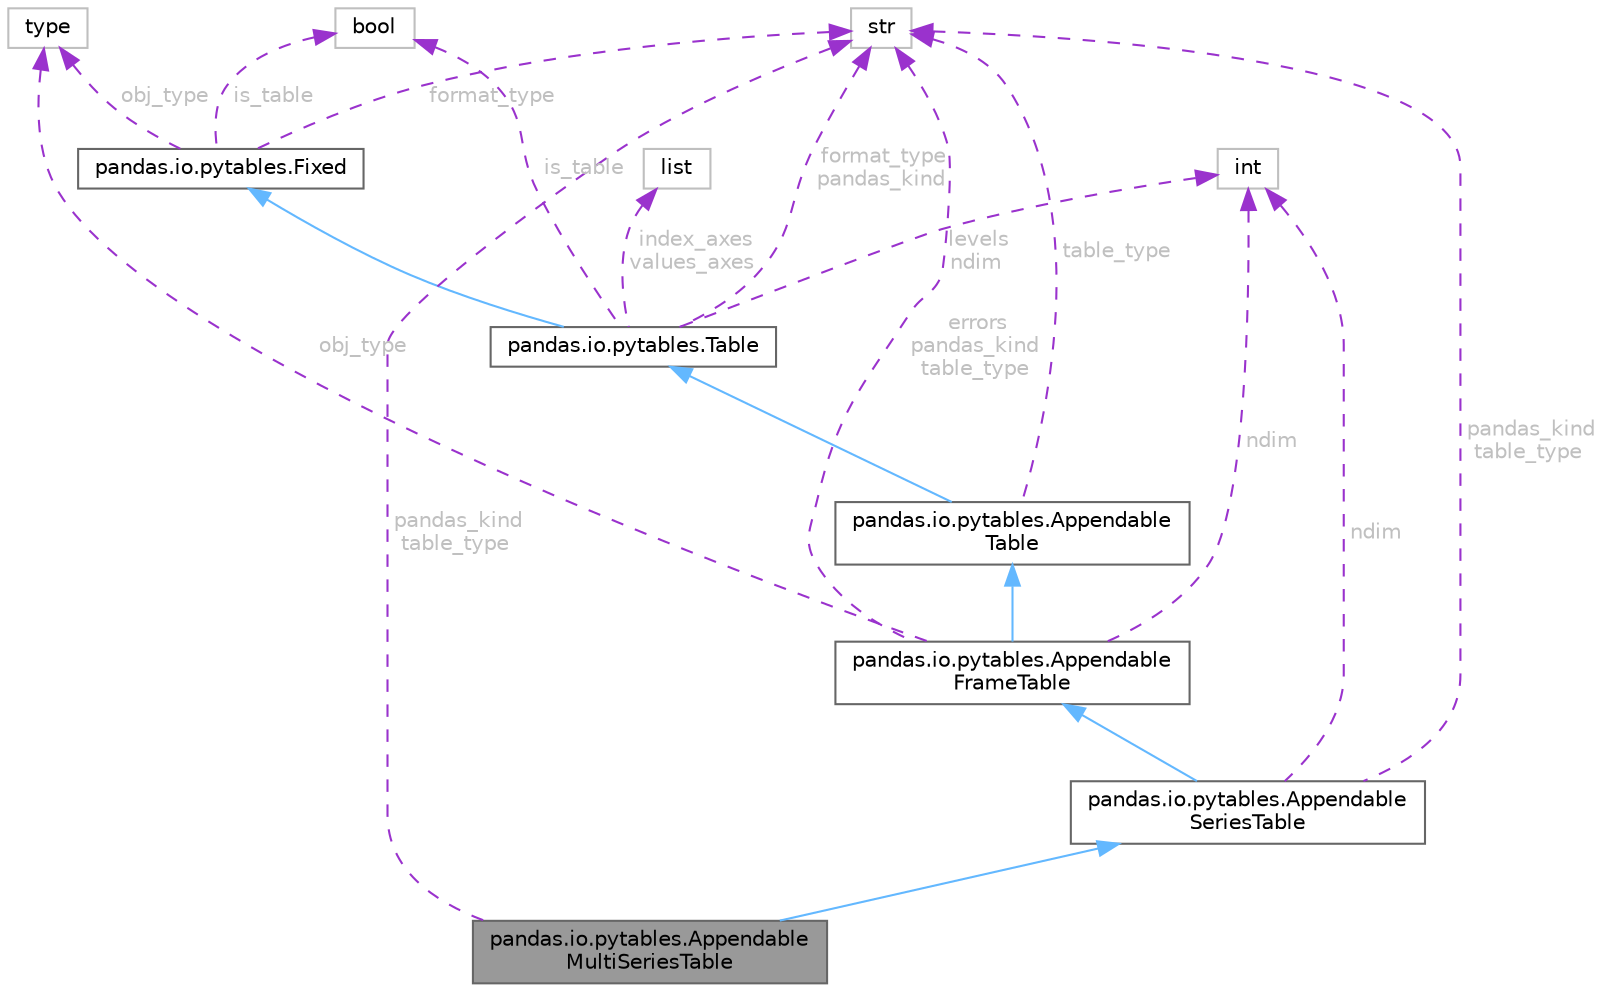 digraph "pandas.io.pytables.AppendableMultiSeriesTable"
{
 // LATEX_PDF_SIZE
  bgcolor="transparent";
  edge [fontname=Helvetica,fontsize=10,labelfontname=Helvetica,labelfontsize=10];
  node [fontname=Helvetica,fontsize=10,shape=box,height=0.2,width=0.4];
  Node1 [id="Node000001",label="pandas.io.pytables.Appendable\lMultiSeriesTable",height=0.2,width=0.4,color="gray40", fillcolor="grey60", style="filled", fontcolor="black",tooltip=" "];
  Node2 -> Node1 [id="edge1_Node000001_Node000002",dir="back",color="steelblue1",style="solid",tooltip=" "];
  Node2 [id="Node000002",label="pandas.io.pytables.Appendable\lSeriesTable",height=0.2,width=0.4,color="gray40", fillcolor="white", style="filled",URL="$d9/d52/classpandas_1_1io_1_1pytables_1_1AppendableSeriesTable.html",tooltip=" "];
  Node3 -> Node2 [id="edge2_Node000002_Node000003",dir="back",color="steelblue1",style="solid",tooltip=" "];
  Node3 [id="Node000003",label="pandas.io.pytables.Appendable\lFrameTable",height=0.2,width=0.4,color="gray40", fillcolor="white", style="filled",URL="$d1/dc1/classpandas_1_1io_1_1pytables_1_1AppendableFrameTable.html",tooltip=" "];
  Node4 -> Node3 [id="edge3_Node000003_Node000004",dir="back",color="steelblue1",style="solid",tooltip=" "];
  Node4 [id="Node000004",label="pandas.io.pytables.Appendable\lTable",height=0.2,width=0.4,color="gray40", fillcolor="white", style="filled",URL="$df/d2c/classpandas_1_1io_1_1pytables_1_1AppendableTable.html",tooltip=" "];
  Node5 -> Node4 [id="edge4_Node000004_Node000005",dir="back",color="steelblue1",style="solid",tooltip=" "];
  Node5 [id="Node000005",label="pandas.io.pytables.Table",height=0.2,width=0.4,color="gray40", fillcolor="white", style="filled",URL="$d2/daf/classpandas_1_1io_1_1pytables_1_1Table.html",tooltip=" "];
  Node6 -> Node5 [id="edge5_Node000005_Node000006",dir="back",color="steelblue1",style="solid",tooltip=" "];
  Node6 [id="Node000006",label="pandas.io.pytables.Fixed",height=0.2,width=0.4,color="gray40", fillcolor="white", style="filled",URL="$d4/d5d/classpandas_1_1io_1_1pytables_1_1Fixed.html",tooltip=" "];
  Node7 -> Node6 [id="edge6_Node000006_Node000007",dir="back",color="darkorchid3",style="dashed",tooltip=" ",label=" format_type",fontcolor="grey" ];
  Node7 [id="Node000007",label="str",height=0.2,width=0.4,color="grey75", fillcolor="white", style="filled",tooltip=" "];
  Node8 -> Node6 [id="edge7_Node000006_Node000008",dir="back",color="darkorchid3",style="dashed",tooltip=" ",label=" obj_type",fontcolor="grey" ];
  Node8 [id="Node000008",label="type",height=0.2,width=0.4,color="grey75", fillcolor="white", style="filled",tooltip=" "];
  Node9 -> Node6 [id="edge8_Node000006_Node000009",dir="back",color="darkorchid3",style="dashed",tooltip=" ",label=" is_table",fontcolor="grey" ];
  Node9 [id="Node000009",label="bool",height=0.2,width=0.4,color="grey75", fillcolor="white", style="filled",tooltip=" "];
  Node7 -> Node5 [id="edge9_Node000005_Node000007",dir="back",color="darkorchid3",style="dashed",tooltip=" ",label=" format_type\npandas_kind",fontcolor="grey" ];
  Node10 -> Node5 [id="edge10_Node000005_Node000010",dir="back",color="darkorchid3",style="dashed",tooltip=" ",label=" levels\nndim",fontcolor="grey" ];
  Node10 [id="Node000010",label="int",height=0.2,width=0.4,color="grey75", fillcolor="white", style="filled",tooltip=" "];
  Node9 -> Node5 [id="edge11_Node000005_Node000009",dir="back",color="darkorchid3",style="dashed",tooltip=" ",label=" is_table",fontcolor="grey" ];
  Node11 -> Node5 [id="edge12_Node000005_Node000011",dir="back",color="darkorchid3",style="dashed",tooltip=" ",label=" index_axes\nvalues_axes",fontcolor="grey" ];
  Node11 [id="Node000011",label="list",height=0.2,width=0.4,color="grey75", fillcolor="white", style="filled",tooltip=" "];
  Node7 -> Node4 [id="edge13_Node000004_Node000007",dir="back",color="darkorchid3",style="dashed",tooltip=" ",label=" table_type",fontcolor="grey" ];
  Node7 -> Node3 [id="edge14_Node000003_Node000007",dir="back",color="darkorchid3",style="dashed",tooltip=" ",label=" errors\npandas_kind\ntable_type",fontcolor="grey" ];
  Node10 -> Node3 [id="edge15_Node000003_Node000010",dir="back",color="darkorchid3",style="dashed",tooltip=" ",label=" ndim",fontcolor="grey" ];
  Node8 -> Node3 [id="edge16_Node000003_Node000008",dir="back",color="darkorchid3",style="dashed",tooltip=" ",label=" obj_type",fontcolor="grey" ];
  Node7 -> Node2 [id="edge17_Node000002_Node000007",dir="back",color="darkorchid3",style="dashed",tooltip=" ",label=" pandas_kind\ntable_type",fontcolor="grey" ];
  Node10 -> Node2 [id="edge18_Node000002_Node000010",dir="back",color="darkorchid3",style="dashed",tooltip=" ",label=" ndim",fontcolor="grey" ];
  Node7 -> Node1 [id="edge19_Node000001_Node000007",dir="back",color="darkorchid3",style="dashed",tooltip=" ",label=" pandas_kind\ntable_type",fontcolor="grey" ];
}

